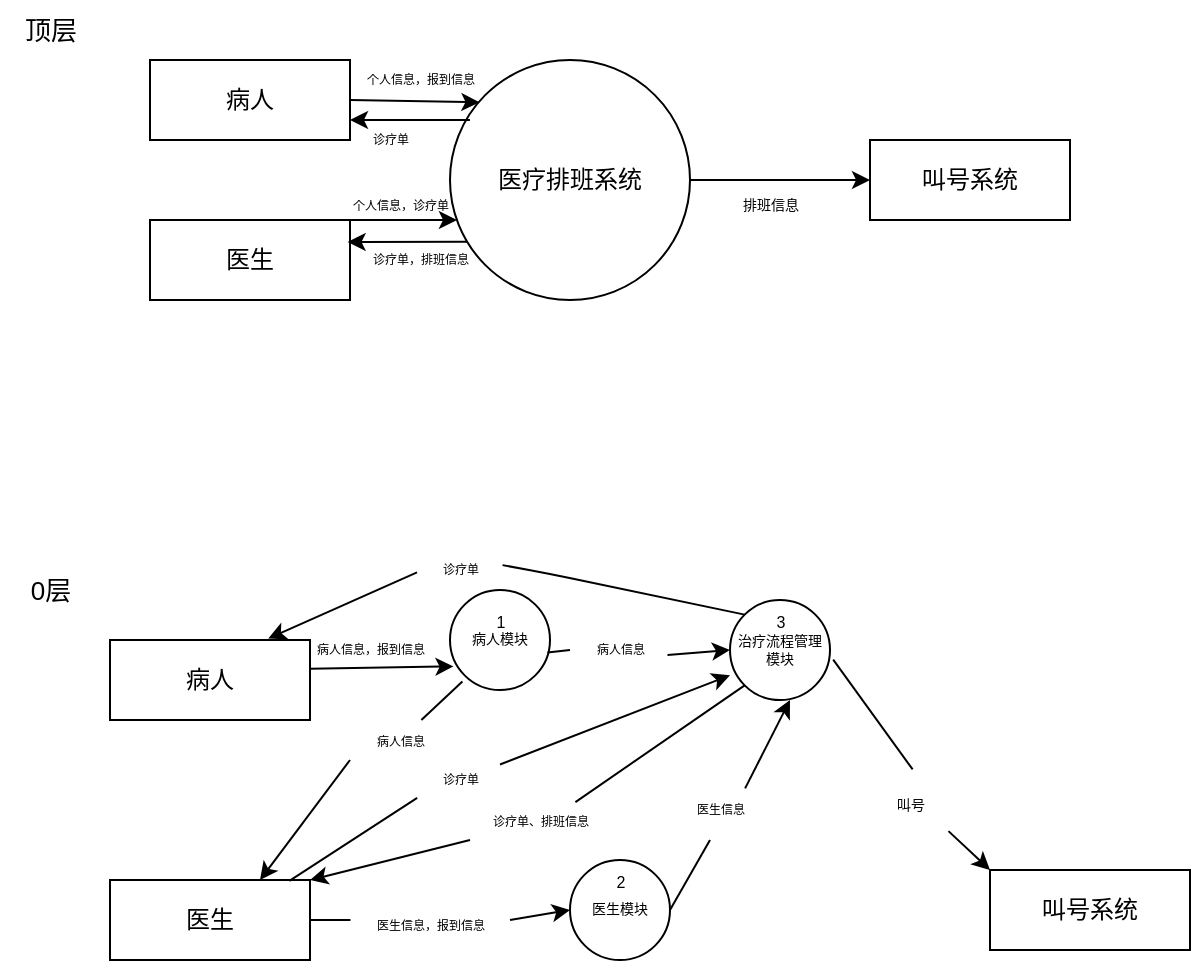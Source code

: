 <mxfile>
    <diagram id="0EtHq9R6iQl5TgzgJTzp" name="第 1 页">
        <mxGraphModel dx="381" dy="295" grid="1" gridSize="10" guides="1" tooltips="1" connect="1" arrows="1" fold="1" page="1" pageScale="1" pageWidth="827" pageHeight="1169" math="0" shadow="0">
            <root>
                <mxCell id="0"/>
                <mxCell id="1" parent="0"/>
                <mxCell id="8" style="edgeStyle=none;html=1;exitX=1;exitY=0.5;exitDx=0;exitDy=0;entryX=0.912;entryY=1.038;entryDx=0;entryDy=0;entryPerimeter=0;" parent="1" source="2" edge="1">
                    <mxGeometry relative="1" as="geometry">
                        <mxPoint x="244.72" y="61.14" as="targetPoint"/>
                    </mxGeometry>
                </mxCell>
                <mxCell id="2" value="病人" style="rounded=0;whiteSpace=wrap;html=1;" parent="1" vertex="1">
                    <mxGeometry x="80" y="40" width="100" height="40" as="geometry"/>
                </mxCell>
                <mxCell id="9" style="edgeStyle=none;html=1;exitX=1;exitY=0;exitDx=0;exitDy=0;entryX=0.029;entryY=0.667;entryDx=0;entryDy=0;entryPerimeter=0;" parent="1" source="3" target="7" edge="1">
                    <mxGeometry relative="1" as="geometry">
                        <mxPoint x="230" y="100" as="targetPoint"/>
                        <Array as="points">
                            <mxPoint x="210" y="120"/>
                        </Array>
                    </mxGeometry>
                </mxCell>
                <mxCell id="3" value="医生" style="rounded=0;whiteSpace=wrap;html=1;" parent="1" vertex="1">
                    <mxGeometry x="80" y="120" width="100" height="40" as="geometry"/>
                </mxCell>
                <mxCell id="4" value="叫号系统" style="rounded=0;whiteSpace=wrap;html=1;" parent="1" vertex="1">
                    <mxGeometry x="440" y="80" width="100" height="40" as="geometry"/>
                </mxCell>
                <mxCell id="10" style="edgeStyle=none;html=1;exitX=1;exitY=0.5;exitDx=0;exitDy=0;entryX=0;entryY=0.5;entryDx=0;entryDy=0;" parent="1" source="7" target="4" edge="1">
                    <mxGeometry relative="1" as="geometry"/>
                </mxCell>
                <mxCell id="7" value="医疗排班系统" style="ellipse;whiteSpace=wrap;html=1;aspect=fixed;" parent="1" vertex="1">
                    <mxGeometry x="230" y="40" width="120" height="120" as="geometry"/>
                </mxCell>
                <mxCell id="19" value="" style="endArrow=classic;html=1;fontSize=8;entryX=1;entryY=0.75;entryDx=0;entryDy=0;exitX=0.083;exitY=0.25;exitDx=0;exitDy=0;exitPerimeter=0;" parent="1" source="7" target="2" edge="1">
                    <mxGeometry width="50" height="50" relative="1" as="geometry">
                        <mxPoint x="240" y="120" as="sourcePoint"/>
                        <mxPoint x="290" y="70" as="targetPoint"/>
                    </mxGeometry>
                </mxCell>
                <mxCell id="22" value="" style="endArrow=classic;html=1;fontSize=8;exitX=0.072;exitY=0.757;exitDx=0;exitDy=0;exitPerimeter=0;entryX=0.988;entryY=0.275;entryDx=0;entryDy=0;entryPerimeter=0;" parent="1" source="7" target="3" edge="1">
                    <mxGeometry width="50" height="50" relative="1" as="geometry">
                        <mxPoint x="200" y="150" as="sourcePoint"/>
                        <mxPoint x="220" y="131" as="targetPoint"/>
                    </mxGeometry>
                </mxCell>
                <mxCell id="24" value="&lt;font style=&quot;font-size: 13px;&quot;&gt;顶层&lt;/font&gt;" style="text;html=1;align=center;verticalAlign=middle;resizable=0;points=[];autosize=1;strokeColor=none;fillColor=none;fontSize=8;" parent="1" vertex="1">
                    <mxGeometry x="5" y="10" width="50" height="30" as="geometry"/>
                </mxCell>
                <mxCell id="25" value="&lt;font style=&quot;font-size: 13px;&quot;&gt;0层&lt;/font&gt;" style="text;html=1;align=center;verticalAlign=middle;resizable=0;points=[];autosize=1;strokeColor=none;fillColor=none;fontSize=8;" parent="1" vertex="1">
                    <mxGeometry x="10" y="290" width="40" height="30" as="geometry"/>
                </mxCell>
                <mxCell id="26" value="&lt;font style=&quot;font-size: 7px;&quot;&gt;排班信息&lt;/font&gt;" style="text;html=1;align=center;verticalAlign=middle;resizable=0;points=[];autosize=1;strokeColor=none;fillColor=none;fontSize=13;" parent="1" vertex="1">
                    <mxGeometry x="365" y="95" width="50" height="30" as="geometry"/>
                </mxCell>
                <mxCell id="27" value="&lt;font style=&quot;font-size: 6px;&quot;&gt;个人信息，诊疗单&lt;/font&gt;" style="text;html=1;align=center;verticalAlign=middle;resizable=0;points=[];autosize=1;strokeColor=none;fillColor=none;fontSize=13;" parent="1" vertex="1">
                    <mxGeometry x="170" y="95" width="70" height="30" as="geometry"/>
                </mxCell>
                <mxCell id="28" value="诊疗单，排班信息" style="text;html=1;align=center;verticalAlign=middle;resizable=0;points=[];autosize=1;strokeColor=none;fillColor=none;fontSize=6;" parent="1" vertex="1">
                    <mxGeometry x="180" y="130" width="70" height="20" as="geometry"/>
                </mxCell>
                <mxCell id="29" value="个人信息，报到信息" style="text;html=1;align=center;verticalAlign=middle;resizable=0;points=[];autosize=1;strokeColor=none;fillColor=none;fontSize=6;" parent="1" vertex="1">
                    <mxGeometry x="175" y="40" width="80" height="20" as="geometry"/>
                </mxCell>
                <mxCell id="30" value="诊疗单" style="text;html=1;align=center;verticalAlign=middle;resizable=0;points=[];autosize=1;strokeColor=none;fillColor=none;fontSize=6;" parent="1" vertex="1">
                    <mxGeometry x="180" y="70" width="40" height="20" as="geometry"/>
                </mxCell>
                <mxCell id="31" value="病人" style="rounded=0;whiteSpace=wrap;html=1;" parent="1" vertex="1">
                    <mxGeometry x="60" y="330" width="100" height="40" as="geometry"/>
                </mxCell>
                <mxCell id="61" style="edgeStyle=none;html=1;entryX=0;entryY=0.753;entryDx=0;entryDy=0;entryPerimeter=0;fontSize=8;startArrow=none;" parent="1" source="63" target="36" edge="1">
                    <mxGeometry relative="1" as="geometry"/>
                </mxCell>
                <mxCell id="32" value="医生" style="rounded=0;whiteSpace=wrap;html=1;" parent="1" vertex="1">
                    <mxGeometry x="60" y="450" width="100" height="40" as="geometry"/>
                </mxCell>
                <mxCell id="33" value="叫号系统" style="rounded=0;whiteSpace=wrap;html=1;" parent="1" vertex="1">
                    <mxGeometry x="500" y="445" width="100" height="40" as="geometry"/>
                </mxCell>
                <mxCell id="68" style="edgeStyle=none;html=1;exitX=0;exitY=1;exitDx=0;exitDy=0;fontSize=8;startArrow=none;entryX=0.75;entryY=0;entryDx=0;entryDy=0;" parent="1" source="70" target="32" edge="1">
                    <mxGeometry relative="1" as="geometry">
                        <mxPoint x="140" y="410.0" as="targetPoint"/>
                    </mxGeometry>
                </mxCell>
                <mxCell id="34" value="病人模块" style="ellipse;whiteSpace=wrap;html=1;aspect=fixed;fontSize=7;" parent="1" vertex="1">
                    <mxGeometry x="230" y="305" width="50" height="50" as="geometry"/>
                </mxCell>
                <mxCell id="57" style="edgeStyle=none;html=1;exitX=0.751;exitY=-0.04;exitDx=0;exitDy=0;entryX=0.6;entryY=1;entryDx=0;entryDy=0;entryPerimeter=0;fontSize=8;startArrow=none;exitPerimeter=0;" parent="1" source="58" target="36" edge="1">
                    <mxGeometry relative="1" as="geometry"/>
                </mxCell>
                <mxCell id="35" value="医生模块" style="ellipse;whiteSpace=wrap;html=1;aspect=fixed;fontSize=7;" parent="1" vertex="1">
                    <mxGeometry x="290" y="440" width="50" height="50" as="geometry"/>
                </mxCell>
                <mxCell id="64" style="edgeStyle=none;html=1;exitX=0;exitY=1;exitDx=0;exitDy=0;entryX=1;entryY=0;entryDx=0;entryDy=0;fontSize=8;startArrow=none;" parent="1" source="65" target="32" edge="1">
                    <mxGeometry relative="1" as="geometry"/>
                </mxCell>
                <mxCell id="83" style="edgeStyle=none;html=1;exitX=-0.037;exitY=0.559;exitDx=0;exitDy=0;entryX=0.791;entryY=-0.019;entryDx=0;entryDy=0;entryPerimeter=0;startArrow=none;exitPerimeter=0;" edge="1" parent="1" source="84" target="31">
                    <mxGeometry relative="1" as="geometry">
                        <Array as="points"/>
                    </mxGeometry>
                </mxCell>
                <mxCell id="36" value="治疗流程管理模块" style="ellipse;whiteSpace=wrap;html=1;aspect=fixed;fontSize=7;" parent="1" vertex="1">
                    <mxGeometry x="370" y="310" width="50" height="50" as="geometry"/>
                </mxCell>
                <mxCell id="37" value="病人信息，报到信息" style="text;html=1;align=center;verticalAlign=middle;resizable=0;points=[];autosize=1;strokeColor=none;fillColor=none;fontSize=6;" parent="1" vertex="1">
                    <mxGeometry x="150" y="325" width="80" height="20" as="geometry"/>
                </mxCell>
                <mxCell id="38" style="edgeStyle=none;html=1;exitX=0.125;exitY=0.969;exitDx=0;exitDy=0;exitPerimeter=0;entryX=0.035;entryY=0.764;entryDx=0;entryDy=0;entryPerimeter=0;" parent="1" source="37" target="34" edge="1">
                    <mxGeometry relative="1" as="geometry">
                        <mxPoint x="220" y="340" as="targetPoint"/>
                        <mxPoint x="160" y="349.43" as="sourcePoint"/>
                    </mxGeometry>
                </mxCell>
                <mxCell id="42" style="edgeStyle=none;html=1;exitX=1;exitY=0.5;exitDx=0;exitDy=0;entryX=0;entryY=0.5;entryDx=0;entryDy=0;startArrow=none;" parent="1" source="43" target="35" edge="1">
                    <mxGeometry relative="1" as="geometry">
                        <mxPoint x="224.72" y="430.57" as="targetPoint"/>
                        <mxPoint x="160" y="429.43" as="sourcePoint"/>
                    </mxGeometry>
                </mxCell>
                <mxCell id="44" value="&lt;font style=&quot;font-size: 8px;&quot;&gt;1&lt;/font&gt;" style="text;html=1;align=center;verticalAlign=middle;resizable=0;points=[];autosize=1;strokeColor=none;fillColor=none;" parent="1" vertex="1">
                    <mxGeometry x="240" y="305" width="30" height="30" as="geometry"/>
                </mxCell>
                <mxCell id="45" value="&lt;font style=&quot;font-size: 8px;&quot;&gt;2&lt;/font&gt;" style="text;html=1;align=center;verticalAlign=middle;resizable=0;points=[];autosize=1;strokeColor=none;fillColor=none;" parent="1" vertex="1">
                    <mxGeometry x="300" y="435" width="30" height="30" as="geometry"/>
                </mxCell>
                <mxCell id="46" value="&lt;span style=&quot;font-size: 8px;&quot;&gt;3&lt;/span&gt;" style="text;html=1;align=center;verticalAlign=middle;resizable=0;points=[];autosize=1;strokeColor=none;fillColor=none;" parent="1" vertex="1">
                    <mxGeometry x="380" y="305" width="30" height="30" as="geometry"/>
                </mxCell>
                <mxCell id="48" style="edgeStyle=none;html=1;exitX=0.981;exitY=1.019;exitDx=0;exitDy=0;entryX=0;entryY=0;entryDx=0;entryDy=0;exitPerimeter=0;startArrow=none;" parent="1" source="47" target="33" edge="1">
                    <mxGeometry relative="1" as="geometry">
                        <mxPoint x="340" y="430" as="sourcePoint"/>
                        <mxPoint x="430" y="430" as="targetPoint"/>
                    </mxGeometry>
                </mxCell>
                <mxCell id="50" style="edgeStyle=none;html=1;exitX=0.975;exitY=0.624;exitDx=0;exitDy=0;entryX=0;entryY=0.5;entryDx=0;entryDy=0;exitPerimeter=0;startArrow=none;" parent="1" source="56" target="36" edge="1">
                    <mxGeometry relative="1" as="geometry">
                        <mxPoint x="334.72" y="335.57" as="targetPoint"/>
                        <mxPoint x="270" y="334.43" as="sourcePoint"/>
                    </mxGeometry>
                </mxCell>
                <mxCell id="69" value="" style="edgeStyle=none;html=1;exitX=0.897;exitY=0.012;exitDx=0;exitDy=0;entryX=-0.035;entryY=0.947;entryDx=0;entryDy=0;entryPerimeter=0;fontSize=8;endArrow=none;exitPerimeter=0;" parent="1" source="32" target="63" edge="1">
                    <mxGeometry relative="1" as="geometry">
                        <mxPoint x="135" y="410.0" as="sourcePoint"/>
                        <mxPoint x="330" y="347.65" as="targetPoint"/>
                    </mxGeometry>
                </mxCell>
                <mxCell id="63" value="诊疗单" style="text;html=1;align=center;verticalAlign=middle;resizable=0;points=[];autosize=1;strokeColor=none;fillColor=none;fontSize=6;" parent="1" vertex="1">
                    <mxGeometry x="215" y="390" width="40" height="20" as="geometry"/>
                </mxCell>
                <mxCell id="71" value="" style="edgeStyle=none;html=1;exitX=0.124;exitY=0.916;exitDx=0;exitDy=0;fontSize=8;endArrow=none;exitPerimeter=0;" parent="1" source="34" target="70" edge="1">
                    <mxGeometry relative="1" as="geometry">
                        <mxPoint x="140" y="410.0" as="targetPoint"/>
                        <mxPoint x="227.322" y="352.678" as="sourcePoint"/>
                    </mxGeometry>
                </mxCell>
                <mxCell id="70" value="&lt;font style=&quot;font-size: 6px;&quot;&gt;病人信息&lt;/font&gt;" style="text;html=1;align=center;verticalAlign=middle;resizable=0;points=[];autosize=1;strokeColor=none;fillColor=none;fontSize=8;" parent="1" vertex="1">
                    <mxGeometry x="180" y="370" width="50" height="20" as="geometry"/>
                </mxCell>
                <mxCell id="73" value="" style="edgeStyle=none;html=1;exitX=0;exitY=1;exitDx=0;exitDy=0;entryX=0.753;entryY=0.052;entryDx=0;entryDy=0;entryPerimeter=0;fontSize=8;endArrow=none;" parent="1" source="36" target="65" edge="1">
                    <mxGeometry relative="1" as="geometry">
                        <mxPoint x="337.322" y="352.678" as="sourcePoint"/>
                        <mxPoint x="161.44" y="410.8" as="targetPoint"/>
                    </mxGeometry>
                </mxCell>
                <mxCell id="65" value="&lt;font style=&quot;font-size: 6px;&quot;&gt;诊疗单、排班信息&lt;/font&gt;" style="text;html=1;align=center;verticalAlign=middle;resizable=0;points=[];autosize=1;strokeColor=none;fillColor=none;fontSize=8;" parent="1" vertex="1">
                    <mxGeometry x="240" y="410" width="70" height="20" as="geometry"/>
                </mxCell>
                <mxCell id="75" value="" style="edgeStyle=none;html=1;exitX=1;exitY=0.5;exitDx=0;exitDy=0;endArrow=none;entryX=0.003;entryY=0.498;entryDx=0;entryDy=0;entryPerimeter=0;" parent="1" source="32" target="43" edge="1">
                    <mxGeometry relative="1" as="geometry">
                        <mxPoint x="180" y="460" as="targetPoint"/>
                        <mxPoint x="160" y="429.43" as="sourcePoint"/>
                    </mxGeometry>
                </mxCell>
                <mxCell id="43" value="&lt;font style=&quot;font-size: 6px;&quot;&gt;医生信息，报到信息&lt;/font&gt;" style="text;html=1;align=center;verticalAlign=middle;resizable=0;points=[];autosize=1;strokeColor=none;fillColor=none;fontSize=13;" parent="1" vertex="1">
                    <mxGeometry x="180" y="455" width="80" height="30" as="geometry"/>
                </mxCell>
                <mxCell id="77" value="" style="edgeStyle=none;html=1;exitX=1;exitY=0.5;exitDx=0;exitDy=0;entryX=0.4;entryY=1.25;entryDx=0;entryDy=0;entryPerimeter=0;fontSize=8;endArrow=none;" parent="1" source="35" target="58" edge="1">
                    <mxGeometry relative="1" as="geometry">
                        <mxPoint x="340.0" y="465" as="sourcePoint"/>
                        <mxPoint x="400" y="360" as="targetPoint"/>
                    </mxGeometry>
                </mxCell>
                <mxCell id="58" value="医生信息" style="text;html=1;align=center;verticalAlign=middle;resizable=0;points=[];autosize=1;strokeColor=none;fillColor=none;fontSize=6;" parent="1" vertex="1">
                    <mxGeometry x="340" y="405" width="50" height="20" as="geometry"/>
                </mxCell>
                <mxCell id="78" value="" style="edgeStyle=none;html=1;exitX=0.975;exitY=0.624;exitDx=0;exitDy=0;entryX=0;entryY=0.5;entryDx=0;entryDy=0;exitPerimeter=0;endArrow=none;" parent="1" source="34" target="56" edge="1">
                    <mxGeometry relative="1" as="geometry">
                        <mxPoint x="370.0" y="335" as="targetPoint"/>
                        <mxPoint x="278.75" y="336.2" as="sourcePoint"/>
                    </mxGeometry>
                </mxCell>
                <mxCell id="56" value="病人信息" style="text;html=1;align=center;verticalAlign=middle;resizable=0;points=[];autosize=1;strokeColor=none;fillColor=none;fontSize=6;" parent="1" vertex="1">
                    <mxGeometry x="290" y="325" width="50" height="20" as="geometry"/>
                </mxCell>
                <mxCell id="79" value="" style="edgeStyle=none;html=1;exitX=1.032;exitY=0.596;exitDx=0;exitDy=0;entryX=0.533;entryY=-0.009;entryDx=0;entryDy=0;exitPerimeter=0;endArrow=none;entryPerimeter=0;" parent="1" source="36" target="47" edge="1">
                    <mxGeometry relative="1" as="geometry">
                        <mxPoint x="421.6" y="339.8" as="sourcePoint"/>
                        <mxPoint x="510" y="370" as="targetPoint"/>
                    </mxGeometry>
                </mxCell>
                <mxCell id="47" value="&lt;span style=&quot;font-size: 7px;&quot;&gt;叫号&lt;/span&gt;" style="text;html=1;align=center;verticalAlign=middle;resizable=0;points=[];autosize=1;strokeColor=none;fillColor=none;fontSize=13;" parent="1" vertex="1">
                    <mxGeometry x="440" y="395" width="40" height="30" as="geometry"/>
                </mxCell>
                <mxCell id="85" value="" style="edgeStyle=none;html=1;exitX=0;exitY=0;exitDx=0;exitDy=0;entryX=1.032;entryY=0.378;entryDx=0;entryDy=0;entryPerimeter=0;endArrow=none;" edge="1" parent="1" source="36" target="84">
                    <mxGeometry relative="1" as="geometry">
                        <mxPoint x="377.322" y="317.322" as="sourcePoint"/>
                        <mxPoint x="139.1" y="329.24" as="targetPoint"/>
                        <Array as="points">
                            <mxPoint x="280" y="297"/>
                        </Array>
                    </mxGeometry>
                </mxCell>
                <mxCell id="84" value="诊疗单" style="text;html=1;align=center;verticalAlign=middle;resizable=0;points=[];autosize=1;strokeColor=none;fillColor=none;fontSize=6;" vertex="1" parent="1">
                    <mxGeometry x="215" y="285" width="40" height="20" as="geometry"/>
                </mxCell>
            </root>
        </mxGraphModel>
    </diagram>
</mxfile>
